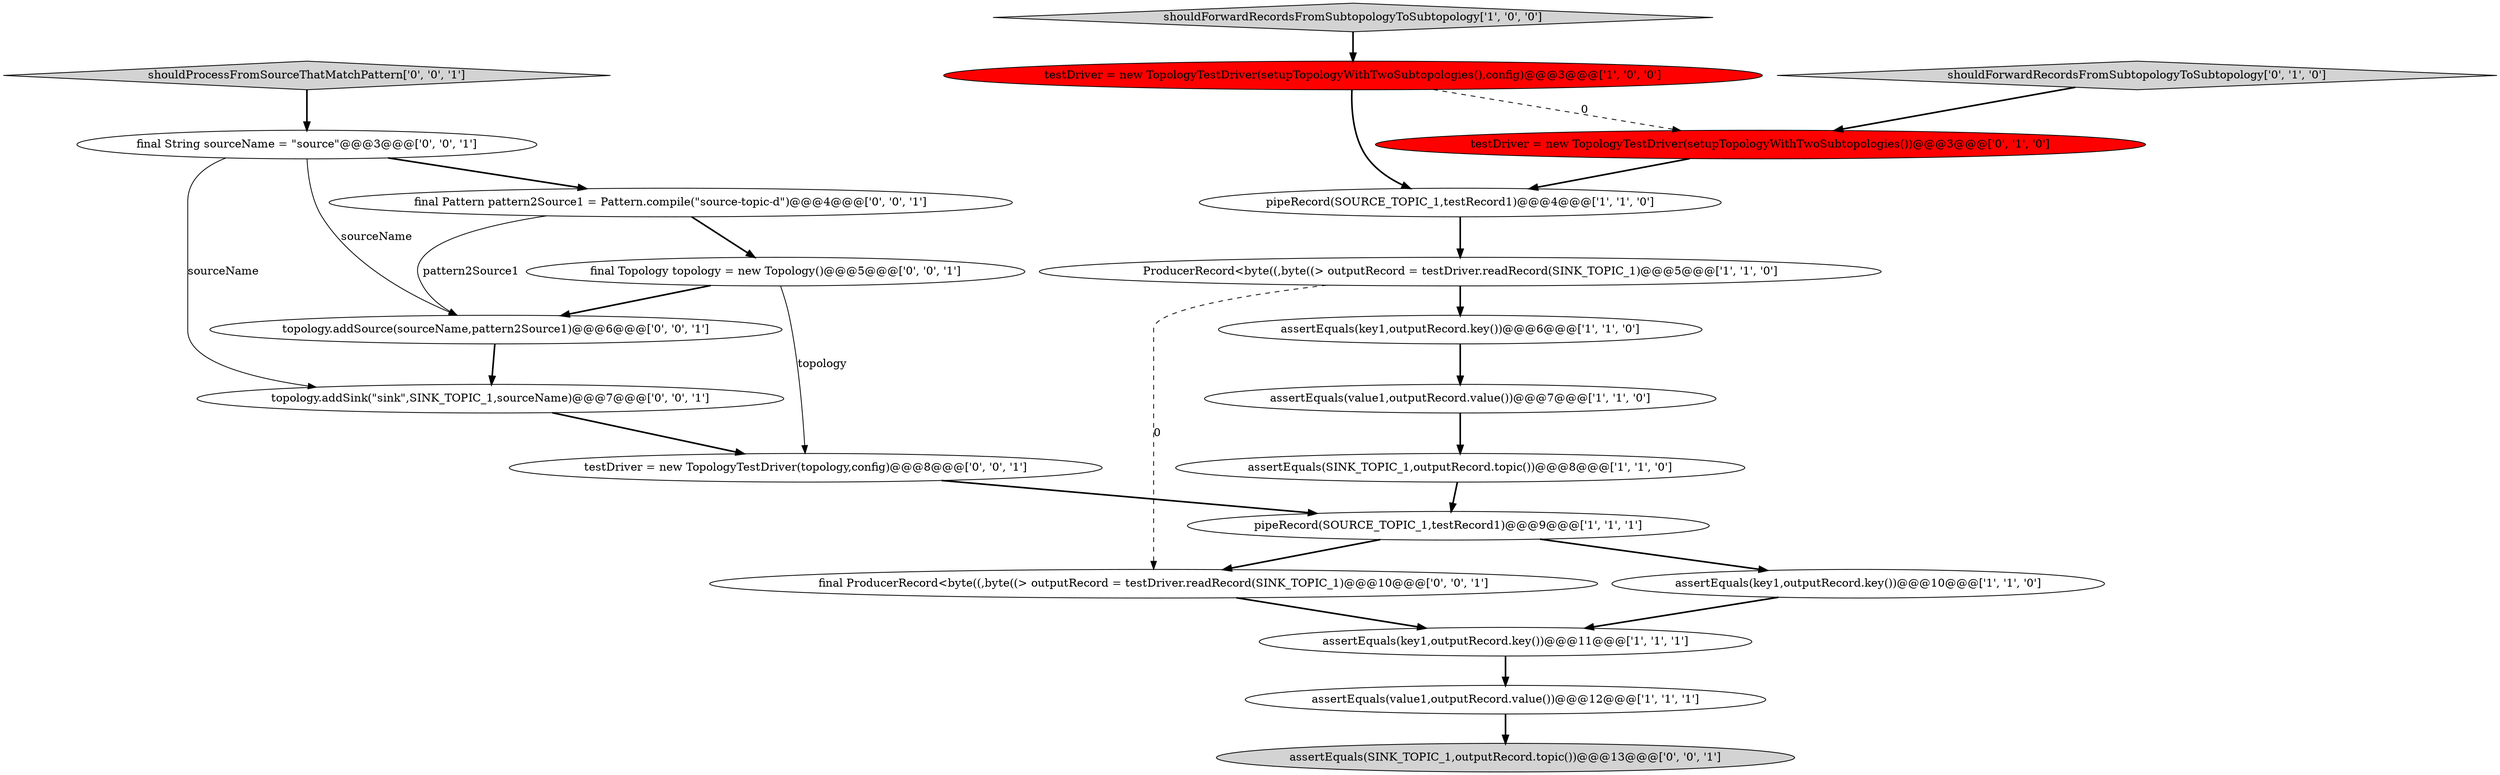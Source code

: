 digraph {
4 [style = filled, label = "assertEquals(key1,outputRecord.key())@@@10@@@['1', '1', '0']", fillcolor = white, shape = ellipse image = "AAA0AAABBB1BBB"];
3 [style = filled, label = "pipeRecord(SOURCE_TOPIC_1,testRecord1)@@@9@@@['1', '1', '1']", fillcolor = white, shape = ellipse image = "AAA0AAABBB1BBB"];
20 [style = filled, label = "topology.addSource(sourceName,pattern2Source1)@@@6@@@['0', '0', '1']", fillcolor = white, shape = ellipse image = "AAA0AAABBB3BBB"];
6 [style = filled, label = "shouldForwardRecordsFromSubtopologyToSubtopology['1', '0', '0']", fillcolor = lightgray, shape = diamond image = "AAA0AAABBB1BBB"];
21 [style = filled, label = "assertEquals(SINK_TOPIC_1,outputRecord.topic())@@@13@@@['0', '0', '1']", fillcolor = lightgray, shape = ellipse image = "AAA0AAABBB3BBB"];
11 [style = filled, label = "shouldForwardRecordsFromSubtopologyToSubtopology['0', '1', '0']", fillcolor = lightgray, shape = diamond image = "AAA0AAABBB2BBB"];
12 [style = filled, label = "testDriver = new TopologyTestDriver(setupTopologyWithTwoSubtopologies())@@@3@@@['0', '1', '0']", fillcolor = red, shape = ellipse image = "AAA1AAABBB2BBB"];
10 [style = filled, label = "assertEquals(value1,outputRecord.value())@@@12@@@['1', '1', '1']", fillcolor = white, shape = ellipse image = "AAA0AAABBB1BBB"];
9 [style = filled, label = "assertEquals(SINK_TOPIC_1,outputRecord.topic())@@@8@@@['1', '1', '0']", fillcolor = white, shape = ellipse image = "AAA0AAABBB1BBB"];
1 [style = filled, label = "assertEquals(key1,outputRecord.key())@@@11@@@['1', '1', '1']", fillcolor = white, shape = ellipse image = "AAA0AAABBB1BBB"];
17 [style = filled, label = "testDriver = new TopologyTestDriver(topology,config)@@@8@@@['0', '0', '1']", fillcolor = white, shape = ellipse image = "AAA0AAABBB3BBB"];
13 [style = filled, label = "topology.addSink(\"sink\",SINK_TOPIC_1,sourceName)@@@7@@@['0', '0', '1']", fillcolor = white, shape = ellipse image = "AAA0AAABBB3BBB"];
2 [style = filled, label = "assertEquals(value1,outputRecord.value())@@@7@@@['1', '1', '0']", fillcolor = white, shape = ellipse image = "AAA0AAABBB1BBB"];
19 [style = filled, label = "shouldProcessFromSourceThatMatchPattern['0', '0', '1']", fillcolor = lightgray, shape = diamond image = "AAA0AAABBB3BBB"];
14 [style = filled, label = "final String sourceName = \"source\"@@@3@@@['0', '0', '1']", fillcolor = white, shape = ellipse image = "AAA0AAABBB3BBB"];
5 [style = filled, label = "testDriver = new TopologyTestDriver(setupTopologyWithTwoSubtopologies(),config)@@@3@@@['1', '0', '0']", fillcolor = red, shape = ellipse image = "AAA1AAABBB1BBB"];
0 [style = filled, label = "ProducerRecord<byte((,byte((> outputRecord = testDriver.readRecord(SINK_TOPIC_1)@@@5@@@['1', '1', '0']", fillcolor = white, shape = ellipse image = "AAA0AAABBB1BBB"];
15 [style = filled, label = "final Pattern pattern2Source1 = Pattern.compile(\"source-topic-\d\")@@@4@@@['0', '0', '1']", fillcolor = white, shape = ellipse image = "AAA0AAABBB3BBB"];
16 [style = filled, label = "final Topology topology = new Topology()@@@5@@@['0', '0', '1']", fillcolor = white, shape = ellipse image = "AAA0AAABBB3BBB"];
7 [style = filled, label = "pipeRecord(SOURCE_TOPIC_1,testRecord1)@@@4@@@['1', '1', '0']", fillcolor = white, shape = ellipse image = "AAA0AAABBB1BBB"];
18 [style = filled, label = "final ProducerRecord<byte((,byte((> outputRecord = testDriver.readRecord(SINK_TOPIC_1)@@@10@@@['0', '0', '1']", fillcolor = white, shape = ellipse image = "AAA0AAABBB3BBB"];
8 [style = filled, label = "assertEquals(key1,outputRecord.key())@@@6@@@['1', '1', '0']", fillcolor = white, shape = ellipse image = "AAA0AAABBB1BBB"];
5->12 [style = dashed, label="0"];
20->13 [style = bold, label=""];
7->0 [style = bold, label=""];
11->12 [style = bold, label=""];
15->20 [style = solid, label="pattern2Source1"];
10->21 [style = bold, label=""];
2->9 [style = bold, label=""];
15->16 [style = bold, label=""];
3->4 [style = bold, label=""];
12->7 [style = bold, label=""];
14->20 [style = solid, label="sourceName"];
3->18 [style = bold, label=""];
6->5 [style = bold, label=""];
13->17 [style = bold, label=""];
16->17 [style = solid, label="topology"];
14->13 [style = solid, label="sourceName"];
19->14 [style = bold, label=""];
8->2 [style = bold, label=""];
18->1 [style = bold, label=""];
0->8 [style = bold, label=""];
17->3 [style = bold, label=""];
9->3 [style = bold, label=""];
5->7 [style = bold, label=""];
0->18 [style = dashed, label="0"];
14->15 [style = bold, label=""];
4->1 [style = bold, label=""];
1->10 [style = bold, label=""];
16->20 [style = bold, label=""];
}

